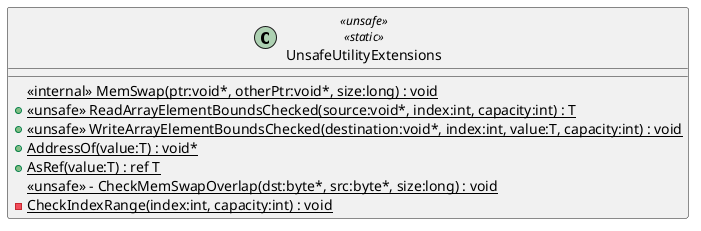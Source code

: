 @startuml
class UnsafeUtilityExtensions <<unsafe>> <<static>> {
    <<internal>> {static} MemSwap(ptr:void*, otherPtr:void*, size:long) : void
    + <<unsafe>> {static} ReadArrayElementBoundsChecked(source:void*, index:int, capacity:int) : T
    + <<unsafe>> {static} WriteArrayElementBoundsChecked(destination:void*, index:int, value:T, capacity:int) : void
    + {static} AddressOf(value:T) : void*
    + {static} AsRef(value:T) : ref T
    {static} <<unsafe>> - CheckMemSwapOverlap(dst:byte*, src:byte*, size:long) : void
    {static} - CheckIndexRange(index:int, capacity:int) : void
}
@enduml
